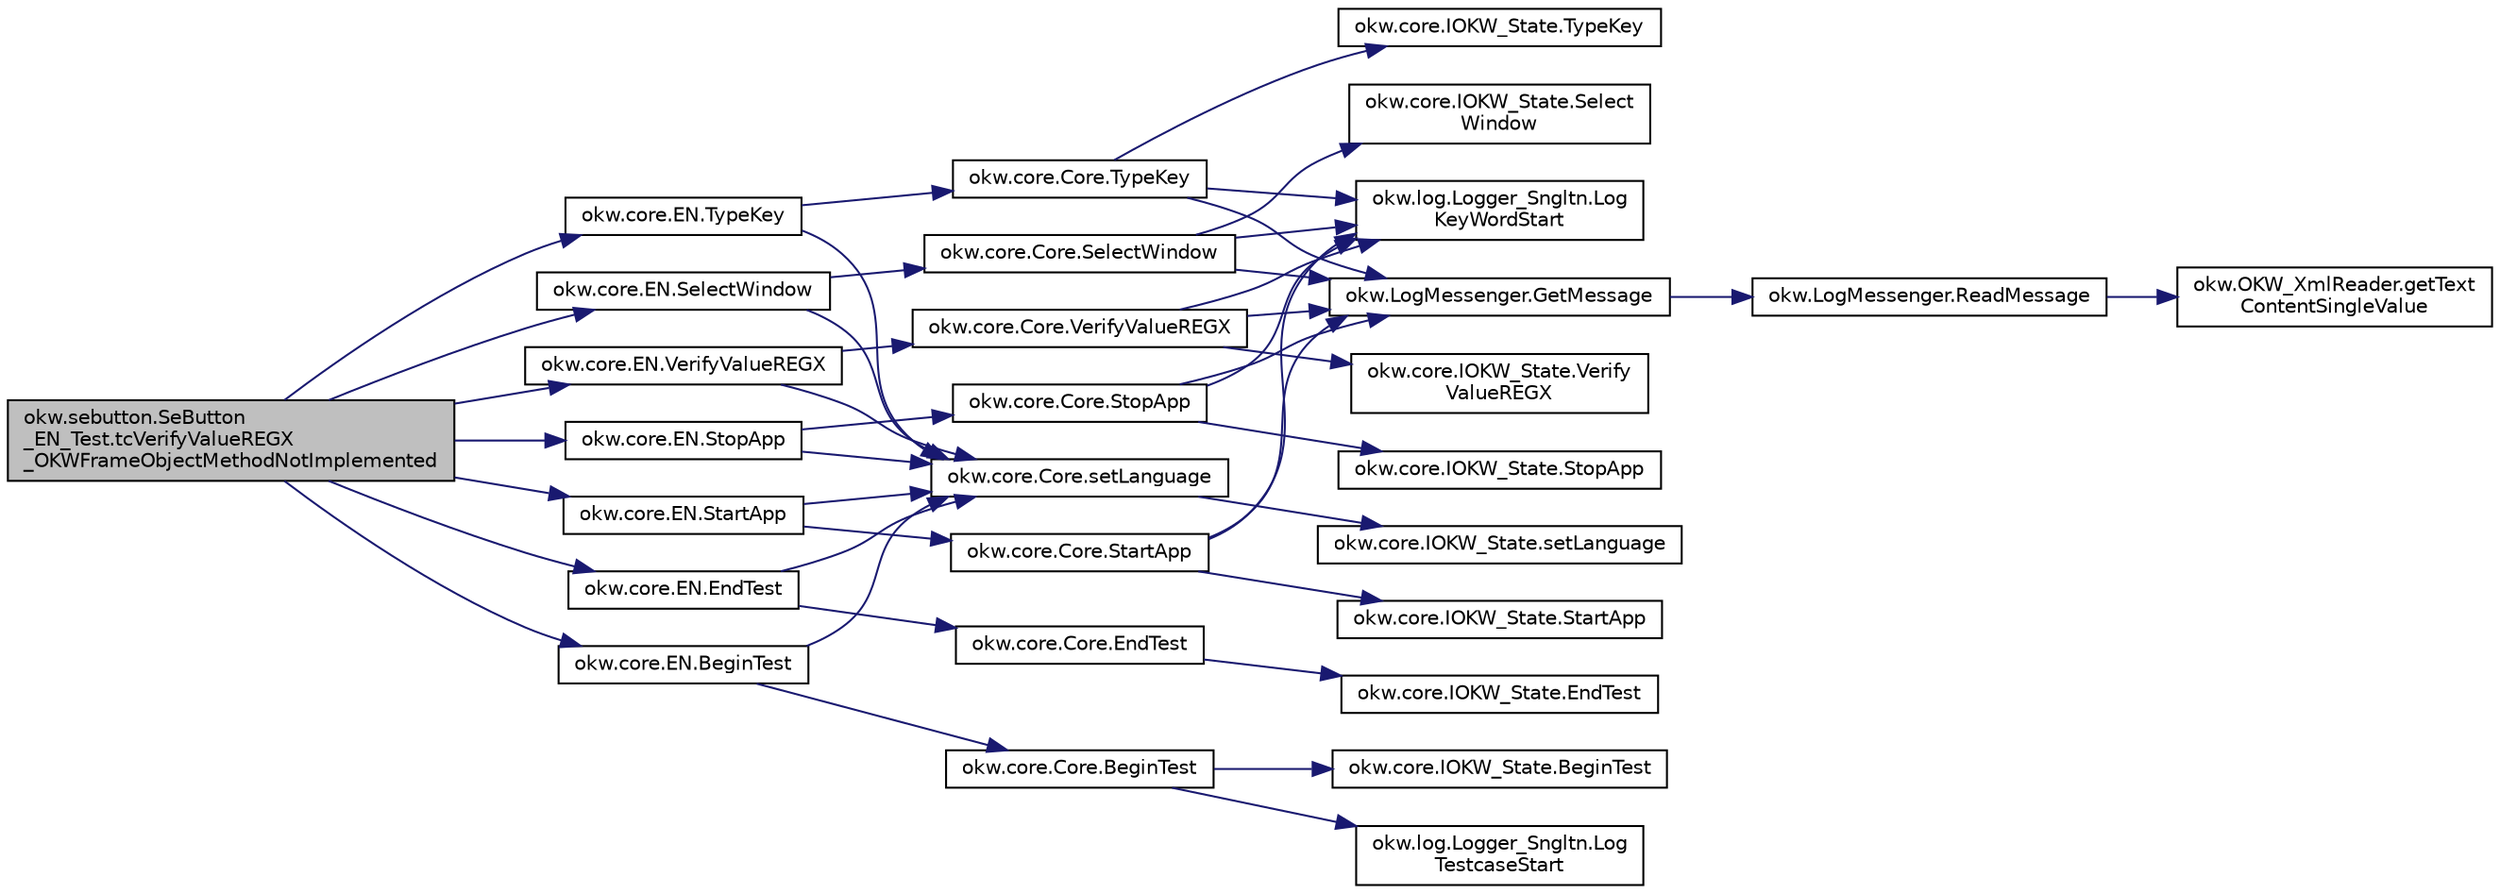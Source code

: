 digraph "okw.sebutton.SeButton_EN_Test.tcVerifyValueREGX_OKWFrameObjectMethodNotImplemented"
{
 // INTERACTIVE_SVG=YES
 // LATEX_PDF_SIZE
  edge [fontname="Helvetica",fontsize="10",labelfontname="Helvetica",labelfontsize="10"];
  node [fontname="Helvetica",fontsize="10",shape=record];
  rankdir="LR";
  Node1179 [label="okw.sebutton.SeButton\l_EN_Test.tcVerifyValueREGX\l_OKWFrameObjectMethodNotImplemented",height=0.2,width=0.4,color="black", fillcolor="grey75", style="filled", fontcolor="black",tooltip="Test des Schlüsselwortes VerifyValueREGX für den GUI-Adapter SeButton."];
  Node1179 -> Node1180 [color="midnightblue",fontsize="10",style="solid",fontname="Helvetica"];
  Node1180 [label="okw.core.EN.BeginTest",height=0.2,width=0.4,color="black", fillcolor="white", style="filled",URL="$classokw_1_1core_1_1_e_n.html#aef613b0a3e6bb8a9623984db145cae69",tooltip="Markiert den Anfang eines neuen Testfalls."];
  Node1180 -> Node1181 [color="midnightblue",fontsize="10",style="solid",fontname="Helvetica"];
  Node1181 [label="okw.core.Core.setLanguage",height=0.2,width=0.4,color="black", fillcolor="white", style="filled",URL="$classokw_1_1core_1_1_core.html#ab4e0f723d27cb11c944ec4c82c426100",tooltip="Setzt die Sprache auf den gegebenen wert Language."];
  Node1181 -> Node1182 [color="midnightblue",fontsize="10",style="solid",fontname="Helvetica"];
  Node1182 [label="okw.core.IOKW_State.setLanguage",height=0.2,width=0.4,color="black", fillcolor="white", style="filled",URL="$interfaceokw_1_1core_1_1_i_o_k_w___state.html#a866baa0bde08a47418f54d63bdb56097",tooltip="Interne Methode zum setzen der Sprache für die sprachabhängigen Ausgaben der Dokumentation (Log)."];
  Node1180 -> Node1183 [color="midnightblue",fontsize="10",style="solid",fontname="Helvetica"];
  Node1183 [label="okw.core.Core.BeginTest",height=0.2,width=0.4,color="black", fillcolor="white", style="filled",URL="$classokw_1_1core_1_1_core.html#acfefe92468c9eb9e951846372726c4d8",tooltip="Markiert den Anfang eines neuen Testfalls."];
  Node1183 -> Node1184 [color="midnightblue",fontsize="10",style="solid",fontname="Helvetica"];
  Node1184 [label="okw.log.Logger_Sngltn.Log\lTestcaseStart",height=0.2,width=0.4,color="black", fillcolor="white", style="filled",URL="$classokw_1_1log_1_1_logger___sngltn.html#a60f4ad59db847ae61df928f9920f3deb",tooltip="Ausgabe des Testfalls."];
  Node1183 -> Node1185 [color="midnightblue",fontsize="10",style="solid",fontname="Helvetica"];
  Node1185 [label="okw.core.IOKW_State.BeginTest",height=0.2,width=0.4,color="black", fillcolor="white", style="filled",URL="$interfaceokw_1_1core_1_1_i_o_k_w___state.html#ae5480ddb1fc37eade5d899d335bc4b13",tooltip="Markiert den Anfang eines neuen Testfalls."];
  Node1179 -> Node1186 [color="midnightblue",fontsize="10",style="solid",fontname="Helvetica"];
  Node1186 [label="okw.core.EN.StartApp",height=0.2,width=0.4,color="black", fillcolor="white", style="filled",URL="$classokw_1_1core_1_1_e_n.html#aaa7465ee7f135c724668d8b22dc2219f",tooltip="Startet die gegebene Anwendung."];
  Node1186 -> Node1181 [color="midnightblue",fontsize="10",style="solid",fontname="Helvetica"];
  Node1186 -> Node1187 [color="midnightblue",fontsize="10",style="solid",fontname="Helvetica"];
  Node1187 [label="okw.core.Core.StartApp",height=0.2,width=0.4,color="black", fillcolor="white", style="filled",URL="$classokw_1_1core_1_1_core.html#ac20a22275b6aea1c4e551dce1fd0c1e9",tooltip="Startet die gegebene Anwendung."];
  Node1187 -> Node1188 [color="midnightblue",fontsize="10",style="solid",fontname="Helvetica"];
  Node1188 [label="okw.log.Logger_Sngltn.Log\lKeyWordStart",height=0.2,width=0.4,color="black", fillcolor="white", style="filled",URL="$classokw_1_1log_1_1_logger___sngltn.html#a70ec25e200e00ecefc544e8fd371d2ef",tooltip="Ausgabe eines Schlüsselwortes."];
  Node1187 -> Node1189 [color="midnightblue",fontsize="10",style="solid",fontname="Helvetica"];
  Node1189 [label="okw.LogMessenger.GetMessage",height=0.2,width=0.4,color="black", fillcolor="white", style="filled",URL="$classokw_1_1_log_messenger.html#af225d1f037d47b3b085175c09d78bdd2",tooltip="Holt die Log-Meldung für MethodeNmae/Textkey ohne weitere Parameter."];
  Node1189 -> Node1190 [color="midnightblue",fontsize="10",style="solid",fontname="Helvetica"];
  Node1190 [label="okw.LogMessenger.ReadMessage",height=0.2,width=0.4,color="black", fillcolor="white", style="filled",URL="$classokw_1_1_log_messenger.html#a530cd6ab82ec82a04206a2e976ec06e3",tooltip="Interne Kernfunktion holt die Log-Meldung mit Platzhaltern aus der XML-Datei."];
  Node1190 -> Node1191 [color="midnightblue",fontsize="10",style="solid",fontname="Helvetica"];
  Node1191 [label="okw.OKW_XmlReader.getText\lContentSingleValue",height=0.2,width=0.4,color="black", fillcolor="white", style="filled",URL="$classokw_1_1_o_k_w___xml_reader.html#ab920b5335a2e1429c14cc5f8e79f39eb",tooltip="Lies den TextContent eines Tag."];
  Node1187 -> Node1192 [color="midnightblue",fontsize="10",style="solid",fontname="Helvetica"];
  Node1192 [label="okw.core.IOKW_State.StartApp",height=0.2,width=0.4,color="black", fillcolor="white", style="filled",URL="$interfaceokw_1_1core_1_1_i_o_k_w___state.html#a0ec9b7c60041061f1b01d85b703a27a8",tooltip="Startet die gegebene Anwendung."];
  Node1179 -> Node1193 [color="midnightblue",fontsize="10",style="solid",fontname="Helvetica"];
  Node1193 [label="okw.core.EN.TypeKey",height=0.2,width=0.4,color="black", fillcolor="white", style="filled",URL="$classokw_1_1core_1_1_e_n.html#ae24d951e607b9b82af4f3b80e71285b9",tooltip="Tastatureingaben von Daten in das aktive Fensterobjekt."];
  Node1193 -> Node1181 [color="midnightblue",fontsize="10",style="solid",fontname="Helvetica"];
  Node1193 -> Node1194 [color="midnightblue",fontsize="10",style="solid",fontname="Helvetica"];
  Node1194 [label="okw.core.Core.TypeKey",height=0.2,width=0.4,color="black", fillcolor="white", style="filled",URL="$classokw_1_1core_1_1_core.html#ad09bf3a237b88913dbe9ebc228db1cf3",tooltip="Tastatureingaben von Daten in das aktive Fensterobjekt."];
  Node1194 -> Node1188 [color="midnightblue",fontsize="10",style="solid",fontname="Helvetica"];
  Node1194 -> Node1189 [color="midnightblue",fontsize="10",style="solid",fontname="Helvetica"];
  Node1194 -> Node1195 [color="midnightblue",fontsize="10",style="solid",fontname="Helvetica"];
  Node1195 [label="okw.core.IOKW_State.TypeKey",height=0.2,width=0.4,color="black", fillcolor="white", style="filled",URL="$interfaceokw_1_1core_1_1_i_o_k_w___state.html#a0466b45ed636074a1b6cd52de6b5fdd6",tooltip="Tastatureingaben von Daten in das aktive Fensterobjekt."];
  Node1179 -> Node1196 [color="midnightblue",fontsize="10",style="solid",fontname="Helvetica"];
  Node1196 [label="okw.core.EN.SelectWindow",height=0.2,width=0.4,color="black", fillcolor="white", style="filled",URL="$classokw_1_1core_1_1_e_n.html#a2b61c2b39a9cfdbdfd25fe0e3d43785b",tooltip="Setzt den Kontext auf das gegebene Fenster."];
  Node1196 -> Node1181 [color="midnightblue",fontsize="10",style="solid",fontname="Helvetica"];
  Node1196 -> Node1197 [color="midnightblue",fontsize="10",style="solid",fontname="Helvetica"];
  Node1197 [label="okw.core.Core.SelectWindow",height=0.2,width=0.4,color="black", fillcolor="white", style="filled",URL="$classokw_1_1core_1_1_core.html#a6a68660eb5e34965522896e2a5c48314",tooltip="Setzt den Kontext auf das gegebene Fenster."];
  Node1197 -> Node1188 [color="midnightblue",fontsize="10",style="solid",fontname="Helvetica"];
  Node1197 -> Node1189 [color="midnightblue",fontsize="10",style="solid",fontname="Helvetica"];
  Node1197 -> Node1198 [color="midnightblue",fontsize="10",style="solid",fontname="Helvetica"];
  Node1198 [label="okw.core.IOKW_State.Select\lWindow",height=0.2,width=0.4,color="black", fillcolor="white", style="filled",URL="$interfaceokw_1_1core_1_1_i_o_k_w___state.html#ad4fc9610ed5b1176590a45b55e6ac7f0",tooltip="Setzt den Kontext auf das gegebene Fenster."];
  Node1179 -> Node1199 [color="midnightblue",fontsize="10",style="solid",fontname="Helvetica"];
  Node1199 [label="okw.core.EN.VerifyValueREGX",height=0.2,width=0.4,color="black", fillcolor="white", style="filled",URL="$classokw_1_1core_1_1_e_n.html#ab906dfd1631d44567755a94585333973",tooltip="Prüft den Standardwert eines Objektes (in den meisten Fällen ist dies der angezeigte Text)."];
  Node1199 -> Node1181 [color="midnightblue",fontsize="10",style="solid",fontname="Helvetica"];
  Node1199 -> Node1200 [color="midnightblue",fontsize="10",style="solid",fontname="Helvetica"];
  Node1200 [label="okw.core.Core.VerifyValueREGX",height=0.2,width=0.4,color="black", fillcolor="white", style="filled",URL="$classokw_1_1core_1_1_core.html#a19e8df9600c470e8b1ae1fe31c36f50a",tooltip="Prüft den Standardwert eines Objektes (in den meisten Fällen ist dies der angezeigte Text)."];
  Node1200 -> Node1188 [color="midnightblue",fontsize="10",style="solid",fontname="Helvetica"];
  Node1200 -> Node1189 [color="midnightblue",fontsize="10",style="solid",fontname="Helvetica"];
  Node1200 -> Node1201 [color="midnightblue",fontsize="10",style="solid",fontname="Helvetica"];
  Node1201 [label="okw.core.IOKW_State.Verify\lValueREGX",height=0.2,width=0.4,color="black", fillcolor="white", style="filled",URL="$interfaceokw_1_1core_1_1_i_o_k_w___state.html#a36827474765ec238f21d94609fcec76a",tooltip="Prüft den Standardwert eines Objektes (in den meisten Fällen ist dies der angezeigte Text)."];
  Node1179 -> Node1202 [color="midnightblue",fontsize="10",style="solid",fontname="Helvetica"];
  Node1202 [label="okw.core.EN.StopApp",height=0.2,width=0.4,color="black", fillcolor="white", style="filled",URL="$classokw_1_1core_1_1_e_n.html#aba06d28c60512e1dc55902403abbd3f6",tooltip="Beendet eine gegebene Anwendung."];
  Node1202 -> Node1181 [color="midnightblue",fontsize="10",style="solid",fontname="Helvetica"];
  Node1202 -> Node1203 [color="midnightblue",fontsize="10",style="solid",fontname="Helvetica"];
  Node1203 [label="okw.core.Core.StopApp",height=0.2,width=0.4,color="black", fillcolor="white", style="filled",URL="$classokw_1_1core_1_1_core.html#a13d953a145a5e1bc776785f8433ba69c",tooltip="Beendet eine gegebene Anwendung."];
  Node1203 -> Node1188 [color="midnightblue",fontsize="10",style="solid",fontname="Helvetica"];
  Node1203 -> Node1189 [color="midnightblue",fontsize="10",style="solid",fontname="Helvetica"];
  Node1203 -> Node1204 [color="midnightblue",fontsize="10",style="solid",fontname="Helvetica"];
  Node1204 [label="okw.core.IOKW_State.StopApp",height=0.2,width=0.4,color="black", fillcolor="white", style="filled",URL="$interfaceokw_1_1core_1_1_i_o_k_w___state.html#a789e33be9253edfccfe5654f537cf52a",tooltip="Beendet eine gegebene Anwendung."];
  Node1179 -> Node1205 [color="midnightblue",fontsize="10",style="solid",fontname="Helvetica"];
  Node1205 [label="okw.core.EN.EndTest",height=0.2,width=0.4,color="black", fillcolor="white", style="filled",URL="$classokw_1_1core_1_1_e_n.html#aa51cc1227f749efca4fd2801f5cb664f",tooltip="Signalisiert das Ende eines Testfalls."];
  Node1205 -> Node1181 [color="midnightblue",fontsize="10",style="solid",fontname="Helvetica"];
  Node1205 -> Node1206 [color="midnightblue",fontsize="10",style="solid",fontname="Helvetica"];
  Node1206 [label="okw.core.Core.EndTest",height=0.2,width=0.4,color="black", fillcolor="white", style="filled",URL="$classokw_1_1core_1_1_core.html#abf0b4a4074d5292675319eb0045fcb9c",tooltip="Signalisiert das Ende eines Testfalls."];
  Node1206 -> Node1207 [color="midnightblue",fontsize="10",style="solid",fontname="Helvetica"];
  Node1207 [label="okw.core.IOKW_State.EndTest",height=0.2,width=0.4,color="black", fillcolor="white", style="filled",URL="$interfaceokw_1_1core_1_1_i_o_k_w___state.html#ac0b681eddd02ac39ff0c4970a634a186",tooltip="Signalisiert das Ende eines Testfalls."];
}
